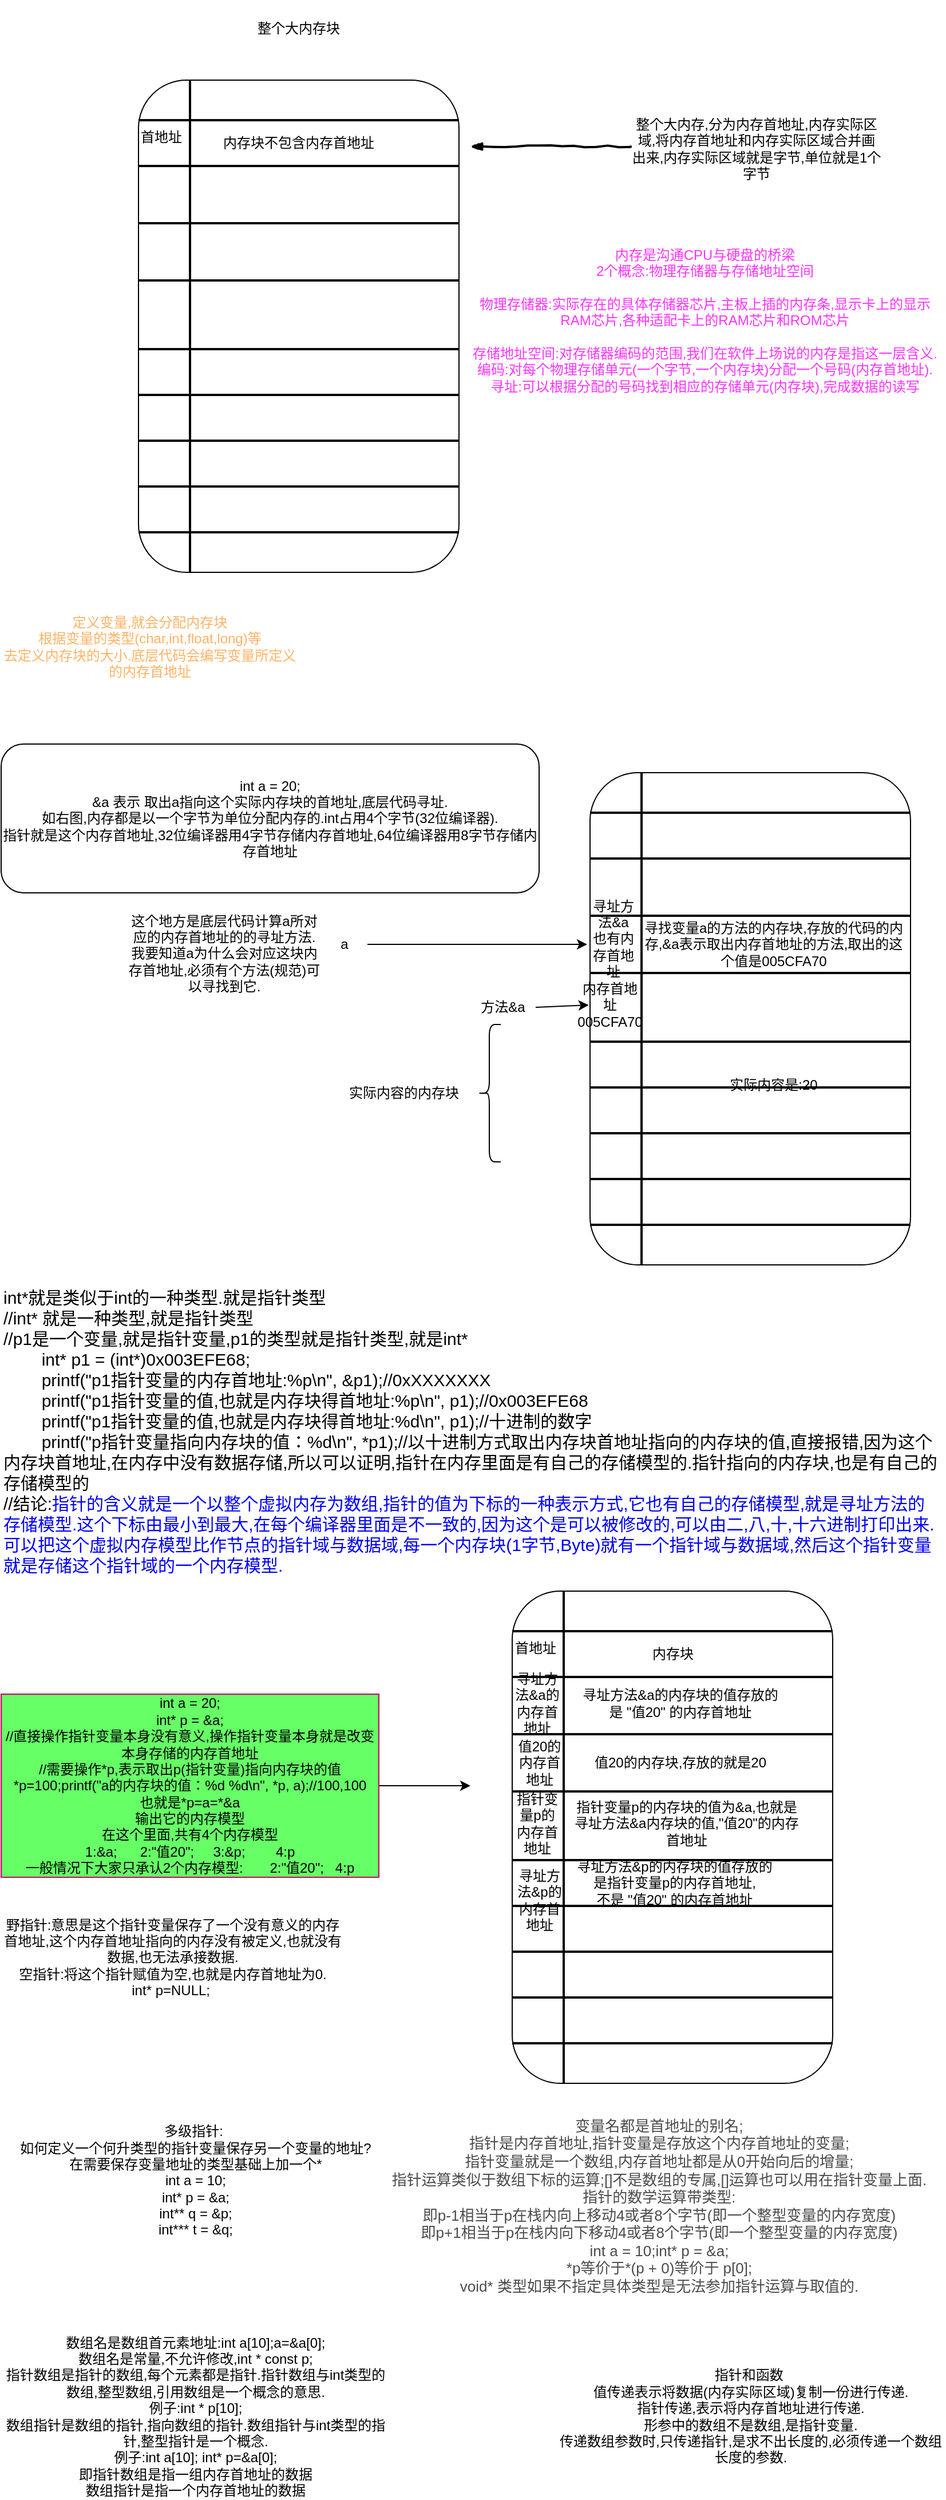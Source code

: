 <mxfile version="12.2.4" pages="1"><diagram id="ffMI1VmVeXEA0OySFclh" name="Page-1"><mxGraphModel dx="1362" dy="806" grid="1" gridSize="10" guides="1" tooltips="1" connect="1" arrows="1" fold="1" page="1" pageScale="1" pageWidth="827" pageHeight="1169" math="0" shadow="0"><root><mxCell id="0"/><mxCell id="1" parent="0"/><mxCell id="VNcAvUdwJWkBgd_x2ByF-1" value="" style="rounded=1;whiteSpace=wrap;html=1;" parent="1" vertex="1"><mxGeometry x="120" y="100" width="280" height="430" as="geometry"/></mxCell><mxCell id="VNcAvUdwJWkBgd_x2ByF-7" value="" style="line;strokeWidth=2;direction=south;html=1;" parent="1" vertex="1"><mxGeometry x="160" y="100" width="10" height="430" as="geometry"/></mxCell><mxCell id="VNcAvUdwJWkBgd_x2ByF-8" value="" style="line;strokeWidth=2;html=1;" parent="1" vertex="1"><mxGeometry x="120" y="130" width="280" height="10" as="geometry"/></mxCell><mxCell id="VNcAvUdwJWkBgd_x2ByF-9" value="" style="line;strokeWidth=2;html=1;" parent="1" vertex="1"><mxGeometry x="120" y="170" width="280" height="10" as="geometry"/></mxCell><mxCell id="VNcAvUdwJWkBgd_x2ByF-10" value="" style="line;strokeWidth=2;html=1;" parent="1" vertex="1"><mxGeometry x="120" y="370" width="280" height="10" as="geometry"/></mxCell><mxCell id="VNcAvUdwJWkBgd_x2ByF-11" value="" style="line;strokeWidth=2;html=1;" parent="1" vertex="1"><mxGeometry x="120" y="410" width="280" height="10" as="geometry"/></mxCell><mxCell id="VNcAvUdwJWkBgd_x2ByF-12" value="" style="line;strokeWidth=2;html=1;" parent="1" vertex="1"><mxGeometry x="120" y="450" width="280" height="10" as="geometry"/></mxCell><mxCell id="VNcAvUdwJWkBgd_x2ByF-13" value="" style="line;strokeWidth=2;html=1;" parent="1" vertex="1"><mxGeometry x="120" y="490" width="280" height="10" as="geometry"/></mxCell><mxCell id="VNcAvUdwJWkBgd_x2ByF-14" value="" style="line;strokeWidth=2;html=1;" parent="1" vertex="1"><mxGeometry x="120" y="220" width="280" height="10" as="geometry"/></mxCell><mxCell id="VNcAvUdwJWkBgd_x2ByF-15" value="" style="line;strokeWidth=2;html=1;" parent="1" vertex="1"><mxGeometry x="120" y="270" width="280" height="10" as="geometry"/></mxCell><mxCell id="VNcAvUdwJWkBgd_x2ByF-16" value="" style="line;strokeWidth=2;html=1;" parent="1" vertex="1"><mxGeometry x="120" y="330" width="280" height="10" as="geometry"/></mxCell><mxCell id="VNcAvUdwJWkBgd_x2ByF-17" value="" style="rounded=0;comic=1;strokeWidth=2;endArrow=blockThin;html=1;fontFamily=Comic Sans MS;fontStyle=1;" parent="1" edge="1"><mxGeometry width="50" height="50" relative="1" as="geometry"><mxPoint x="550" y="158" as="sourcePoint"/><mxPoint x="410" y="158" as="targetPoint"/></mxGeometry></mxCell><mxCell id="VNcAvUdwJWkBgd_x2ByF-19" value="整个大内存块" style="text;html=1;strokeColor=none;fillColor=none;align=center;verticalAlign=middle;whiteSpace=wrap;rounded=0;" parent="1" vertex="1"><mxGeometry x="120" y="30" width="280" height="50" as="geometry"/></mxCell><mxCell id="VNcAvUdwJWkBgd_x2ByF-20" value="整个大内存,分为内存首地址,内存实际区域,将内存首地址和内存实际区域合并画出来,内存实际区域就是字节,单位就是1个字节" style="text;html=1;strokeColor=none;fillColor=none;align=center;verticalAlign=middle;whiteSpace=wrap;rounded=0;" parent="1" vertex="1"><mxGeometry x="550" y="110" width="220" height="100" as="geometry"/></mxCell><mxCell id="VNcAvUdwJWkBgd_x2ByF-21" value="首地址" style="text;html=1;strokeColor=none;fillColor=none;align=center;verticalAlign=middle;whiteSpace=wrap;rounded=0;" parent="1" vertex="1"><mxGeometry x="120" y="140" width="40" height="20" as="geometry"/></mxCell><mxCell id="VNcAvUdwJWkBgd_x2ByF-22" value="内存块不包含内存首地址" style="text;html=1;strokeColor=none;fillColor=none;align=center;verticalAlign=middle;whiteSpace=wrap;rounded=0;" parent="1" vertex="1"><mxGeometry x="180" y="145" width="160" height="20" as="geometry"/></mxCell><mxCell id="VNcAvUdwJWkBgd_x2ByF-23" value="&lt;font color=&quot;#ffb366&quot;&gt;定义变量,就会分配内存块&lt;br&gt;根据变量的类型(char,int,float,long)等&lt;br&gt;去定义内存块的大小.底层代码会编写变量所定义的内存首地址&lt;br&gt;&lt;/font&gt;" style="text;html=1;strokeColor=none;fillColor=none;align=center;verticalAlign=middle;whiteSpace=wrap;rounded=0;" parent="1" vertex="1"><mxGeometry y="560" width="260" height="70" as="geometry"/></mxCell><mxCell id="VNcAvUdwJWkBgd_x2ByF-24" value="int a = 20;&lt;br&gt;&amp;amp;a 表示 取出a指向这个实际内存块的首地址,底层代码寻址.&lt;br&gt;如右图,内存都是以一个字节为单位分配内存的.int占用4个字节(32位编译器).&lt;br&gt;指针就是这个内存首地址,32位编译器用4字节存储内存首地址,64位编译器用8字节存储内存首地址" style="rounded=1;whiteSpace=wrap;html=1;" parent="1" vertex="1"><mxGeometry y="680" width="470" height="130" as="geometry"/></mxCell><mxCell id="VNcAvUdwJWkBgd_x2ByF-25" value="" style="rounded=1;whiteSpace=wrap;html=1;" parent="1" vertex="1"><mxGeometry x="514.5" y="705" width="280" height="430" as="geometry"/></mxCell><mxCell id="VNcAvUdwJWkBgd_x2ByF-26" value="" style="line;strokeWidth=2;direction=south;html=1;" parent="1" vertex="1"><mxGeometry x="554.5" y="705" width="10" height="430" as="geometry"/></mxCell><mxCell id="VNcAvUdwJWkBgd_x2ByF-27" value="" style="line;strokeWidth=2;html=1;" parent="1" vertex="1"><mxGeometry x="514.5" y="735" width="280" height="10" as="geometry"/></mxCell><mxCell id="VNcAvUdwJWkBgd_x2ByF-28" value="" style="line;strokeWidth=2;html=1;" parent="1" vertex="1"><mxGeometry x="514.5" y="775" width="280" height="10" as="geometry"/></mxCell><mxCell id="VNcAvUdwJWkBgd_x2ByF-29" value="" style="line;strokeWidth=2;html=1;" parent="1" vertex="1"><mxGeometry x="514.5" y="975" width="280" height="10" as="geometry"/></mxCell><mxCell id="VNcAvUdwJWkBgd_x2ByF-30" value="" style="line;strokeWidth=2;html=1;" parent="1" vertex="1"><mxGeometry x="514.5" y="1015" width="280" height="10" as="geometry"/></mxCell><mxCell id="VNcAvUdwJWkBgd_x2ByF-31" value="" style="line;strokeWidth=2;html=1;" parent="1" vertex="1"><mxGeometry x="514.5" y="1055" width="280" height="10" as="geometry"/></mxCell><mxCell id="VNcAvUdwJWkBgd_x2ByF-32" value="" style="line;strokeWidth=2;html=1;" parent="1" vertex="1"><mxGeometry x="514.5" y="1095" width="280" height="10" as="geometry"/></mxCell><mxCell id="VNcAvUdwJWkBgd_x2ByF-33" value="" style="line;strokeWidth=2;html=1;" parent="1" vertex="1"><mxGeometry x="514.5" y="825" width="280" height="10" as="geometry"/></mxCell><mxCell id="VNcAvUdwJWkBgd_x2ByF-34" value="" style="line;strokeWidth=2;html=1;" parent="1" vertex="1"><mxGeometry x="514.5" y="875" width="280" height="10" as="geometry"/></mxCell><mxCell id="VNcAvUdwJWkBgd_x2ByF-35" value="" style="line;strokeWidth=2;html=1;" parent="1" vertex="1"><mxGeometry x="514.5" y="935" width="280" height="10" as="geometry"/></mxCell><mxCell id="VNcAvUdwJWkBgd_x2ByF-38" value="方法&amp;amp;a" style="text;html=1;strokeColor=none;fillColor=none;align=center;verticalAlign=middle;whiteSpace=wrap;rounded=0;" parent="1" vertex="1"><mxGeometry x="410" y="900" width="57" height="20" as="geometry"/></mxCell><mxCell id="VNcAvUdwJWkBgd_x2ByF-39" value="" style="endArrow=classic;html=1;exitX=1;exitY=0.5;exitDx=0;exitDy=0;entryX=-0.004;entryY=0.472;entryDx=0;entryDy=0;entryPerimeter=0;" parent="1" source="VNcAvUdwJWkBgd_x2ByF-38" target="VNcAvUdwJWkBgd_x2ByF-25" edge="1"><mxGeometry width="50" height="50" relative="1" as="geometry"><mxPoint x="464.5" y="950" as="sourcePoint"/><mxPoint x="514.5" y="900" as="targetPoint"/></mxGeometry></mxCell><mxCell id="VNcAvUdwJWkBgd_x2ByF-41" value="寻找变量a的方法的内存块,存放的代码的内存,&amp;amp;a表示取出内存首地址的方法,取出的这个值是005CFA70" style="text;html=1;strokeColor=none;fillColor=none;align=center;verticalAlign=middle;whiteSpace=wrap;rounded=0;" parent="1" vertex="1"><mxGeometry x="560" y="830" width="230" height="50" as="geometry"/></mxCell><mxCell id="VNcAvUdwJWkBgd_x2ByF-43" value="实际内容的内存块" style="text;html=1;strokeColor=none;fillColor=none;align=center;verticalAlign=middle;whiteSpace=wrap;rounded=0;" parent="1" vertex="1"><mxGeometry x="291.5" y="975" width="120" height="20" as="geometry"/></mxCell><mxCell id="VNcAvUdwJWkBgd_x2ByF-46" value="" style="shape=curlyBracket;whiteSpace=wrap;html=1;rounded=1;" parent="1" vertex="1"><mxGeometry x="416.5" y="925" width="20" height="120" as="geometry"/></mxCell><mxCell id="VNcAvUdwJWkBgd_x2ByF-47" value="内存首地址005CFA70" style="text;html=1;strokeColor=none;fillColor=none;align=center;verticalAlign=middle;whiteSpace=wrap;rounded=0;" parent="1" vertex="1"><mxGeometry x="511.5" y="880" width="40" height="55" as="geometry"/></mxCell><mxCell id="VNcAvUdwJWkBgd_x2ByF-48" value="a" style="text;html=1;strokeColor=none;fillColor=none;align=center;verticalAlign=middle;whiteSpace=wrap;rounded=0;" parent="1" vertex="1"><mxGeometry x="280" y="845" width="40" height="20" as="geometry"/></mxCell><mxCell id="VNcAvUdwJWkBgd_x2ByF-49" value="" style="endArrow=classic;html=1;exitX=1;exitY=0.5;exitDx=0;exitDy=0;" parent="1" source="VNcAvUdwJWkBgd_x2ByF-48" edge="1"><mxGeometry width="50" height="50" relative="1" as="geometry"><mxPoint x="461.5" y="885" as="sourcePoint"/><mxPoint x="512" y="855" as="targetPoint"/></mxGeometry></mxCell><mxCell id="VNcAvUdwJWkBgd_x2ByF-50" value="寻址方法&amp;amp;a也有内存首地址" style="text;html=1;strokeColor=none;fillColor=none;align=center;verticalAlign=middle;whiteSpace=wrap;rounded=0;" parent="1" vertex="1"><mxGeometry x="514.5" y="820" width="40" height="60" as="geometry"/></mxCell><mxCell id="VNcAvUdwJWkBgd_x2ByF-51" value="&lt;br&gt;实际内容是:20" style="text;html=1;strokeColor=none;fillColor=none;align=center;verticalAlign=middle;whiteSpace=wrap;rounded=0;" parent="1" vertex="1"><mxGeometry x="560" y="880" width="230" height="180" as="geometry"/></mxCell><mxCell id="2" value="&lt;span style=&quot;background-color: rgb(255 , 255 , 255)&quot;&gt;&lt;font color=&quot;#ff33ff&quot;&gt;内存是沟通CPU与硬盘的桥梁&lt;br&gt;2个概念:物理存储器与存储地址空间&lt;br&gt;&lt;br&gt;物理存储器:实际存在的具体存储器芯片,主板上插的内存条,显示卡上的显示RAM芯片,各种适配卡上的RAM芯片和ROM芯片&lt;br&gt;&lt;br&gt;存储地址空间:对存储器编码的范围,我们在软件上场说的内存是指这一层含义.&lt;br&gt;编码:对每个物理存储单元(一个字节,一个内存块)分配一个号码(内存首地址).&lt;br&gt;寻址:可以根据分配的号码找到相应的存储单元(内存块),完成数据的读写&lt;br&gt;&lt;/font&gt;&lt;/span&gt;" style="text;html=1;strokeColor=none;fillColor=none;align=center;verticalAlign=middle;whiteSpace=wrap;rounded=0;" parent="1" vertex="1"><mxGeometry x="410" y="200" width="410" height="220" as="geometry"/></mxCell><mxCell id="3" value="这个地方是底层代码计算a所对应的内存首地址的的寻址方法.&lt;br&gt;我要知道a为什么会对应这块内存首地址,必须有个方法(规范)可以寻找到它." style="text;html=1;strokeColor=none;fillColor=none;align=center;verticalAlign=middle;whiteSpace=wrap;rounded=0;" parent="1" vertex="1"><mxGeometry x="110" y="815" width="170" height="95" as="geometry"/></mxCell><mxCell id="4" value="&lt;span style=&quot;color: rgb(75 , 75 , 75) ; font-family: &amp;#34;verdana&amp;#34; , &amp;#34;geneva&amp;#34; , &amp;#34;arial&amp;#34; , &amp;#34;helvetica&amp;#34; , sans-serif ; font-size: 13px ; background-color: rgb(255 , 255 , 255)&quot;&gt;变量名都是首地址的别名;&lt;br&gt;&lt;/span&gt;&lt;span style=&quot;color: rgb(75 , 75 , 75) ; font-family: &amp;#34;verdana&amp;#34; , &amp;#34;geneva&amp;#34; , &amp;#34;arial&amp;#34; , &amp;#34;helvetica&amp;#34; , sans-serif ; font-size: 13px ; background-color: rgb(255 , 255 , 255)&quot;&gt;指针是内存首地址,指针变量是存放这个内存首地址的变量;&lt;/span&gt;&lt;span style=&quot;color: rgb(75 , 75 , 75) ; font-family: &amp;#34;verdana&amp;#34; , &amp;#34;geneva&amp;#34; , &amp;#34;arial&amp;#34; , &amp;#34;helvetica&amp;#34; , sans-serif ; font-size: 13px ; background-color: rgb(255 , 255 , 255)&quot;&gt;&lt;br&gt;指针变量就是一个数组,内存首地址都是从0开始向后的增量;&lt;br&gt;&lt;/span&gt;&lt;span style=&quot;color: rgb(75 , 75 , 75) ; font-family: &amp;#34;verdana&amp;#34; , &amp;#34;geneva&amp;#34; , &amp;#34;arial&amp;#34; , &amp;#34;helvetica&amp;#34; , sans-serif ; font-size: 13px ; background-color: rgb(255 , 255 , 255)&quot;&gt;指针运算类似于数组下标的运算;[]不是数组的专属,[]运算也可以用在指针变量上面.&lt;/span&gt;&lt;span style=&quot;color: rgb(75 , 75 , 75) ; font-family: &amp;#34;verdana&amp;#34; , &amp;#34;geneva&amp;#34; , &amp;#34;arial&amp;#34; , &amp;#34;helvetica&amp;#34; , sans-serif ; font-size: 13px ; background-color: rgb(255 , 255 , 255)&quot;&gt;&lt;br&gt;指针的数学运算带类型:&lt;br&gt;即p-1相当于p在栈内向上移动4或者8个字节(即一个整型变量的内存宽度)&lt;br&gt;即p+1相当于p在栈内向下移动4&lt;/span&gt;&lt;span style=&quot;color: rgb(75 , 75 , 75) ; font-family: &amp;#34;verdana&amp;#34; , &amp;#34;geneva&amp;#34; , &amp;#34;arial&amp;#34; , &amp;#34;helvetica&amp;#34; , sans-serif ; font-size: 13px ; background-color: rgb(255 , 255 , 255)&quot;&gt;或者8&lt;/span&gt;&lt;span style=&quot;color: rgb(75 , 75 , 75) ; font-family: &amp;#34;verdana&amp;#34; , &amp;#34;geneva&amp;#34; , &amp;#34;arial&amp;#34; , &amp;#34;helvetica&amp;#34; , sans-serif ; font-size: 13px ; background-color: rgb(255 , 255 , 255)&quot;&gt;个字节(即一个整型变量的内存宽度)&lt;/span&gt;&lt;span style=&quot;color: rgb(75 , 75 , 75) ; font-family: &amp;#34;verdana&amp;#34; , &amp;#34;geneva&amp;#34; , &amp;#34;arial&amp;#34; , &amp;#34;helvetica&amp;#34; , sans-serif ; font-size: 13px ; background-color: rgb(255 , 255 , 255)&quot;&gt;&lt;br&gt;int a = 10;int* p = &amp;amp;a; &lt;br&gt;*p等价于*(p + 0)等价于 p[0];&lt;br&gt;void* 类型如果不指定具体类型是无法参加指针运算与取值的.&lt;br&gt;&lt;br&gt;&lt;/span&gt;" style="text;html=1;strokeColor=none;fillColor=none;align=center;verticalAlign=middle;whiteSpace=wrap;rounded=0;" parent="1" vertex="1"><mxGeometry x="330" y="1880" width="490" height="170" as="geometry"/></mxCell><mxCell id="5" value="int*就是类似于int的一种类型.就是指针类型&lt;br style=&quot;font-size: 15px&quot;&gt;&lt;div style=&quot;font-size: 15px&quot;&gt;//int* 就是一种类型,就是指针类型&lt;/div&gt;&lt;div style=&quot;font-size: 15px&quot;&gt;//p1是一个变量,就是指针变量,p1的类型就是指针类型,就是int*&lt;/div&gt;&lt;div style=&quot;font-size: 15px&quot;&gt;&lt;span style=&quot;white-space: pre ; font-size: 15px&quot;&gt;&#9;&lt;/span&gt;int* p1 = (int*)0x003EFE68;&lt;/div&gt;&lt;div style=&quot;font-size: 15px&quot;&gt;&lt;span style=&quot;white-space: pre ; font-size: 15px&quot;&gt;&#9;&lt;/span&gt;printf(&quot;p1指针变量的内存首地址:%p\n&quot;, &amp;amp;p1);//0xXXXXXXX&lt;/div&gt;&lt;div style=&quot;font-size: 15px&quot;&gt;&lt;span style=&quot;white-space: pre ; font-size: 15px&quot;&gt;&#9;&lt;/span&gt;printf(&quot;p1指针变量的值,也就是内存块得首地址:%p\n&quot;, p1);//0x003EFE68&lt;/div&gt;&lt;div style=&quot;font-size: 15px&quot;&gt;&lt;span style=&quot;white-space: pre ; font-size: 15px&quot;&gt;&#9;&lt;/span&gt;printf(&quot;p1指针变量的值,也就是内存块得首地址:%d\n&quot;, p1);//十进制的数字&lt;/div&gt;&lt;div style=&quot;font-size: 15px&quot;&gt;&lt;span style=&quot;white-space: pre ; font-size: 15px&quot;&gt;&#9;&lt;/span&gt;printf(&quot;p指针变量指向内存块的值：%d\n&quot;, *p1);//以十进制方式取出内存块首地址指向的内存块的值,直接报错,因为这个内存块首地址,在内存中没有数据存储,所以可以证明,指针在内存里面是有自己的存储模型的.指针指向的内存块,也是有自己的存储模型的&lt;br style=&quot;font-size: 15px&quot;&gt;&lt;/div&gt;&lt;div style=&quot;font-size: 15px&quot;&gt;//结论:&lt;font color=&quot;#0000ff&quot; style=&quot;font-size: 15px&quot;&gt;指针的含义就是一个以整个虚拟内存为数组,指针的值为下标的一种表示方式,它也有自己的存储模型,就是寻址方法的存储模型.这个下标由最小到最大,在每个编译器里面是不一致的,因为这个是可以被修改的,可以由二,八,十,十六进制打印出来.可以把这个虚拟内存模型比作节点的指针域与数据域,每一个内存块(1字节,Byte)就有一个指针域与数据域,然后这个指针变量就是存储这个指针域的一个内存模型.&lt;/font&gt;&lt;/div&gt;" style="text;html=1;strokeColor=none;fillColor=none;align=left;verticalAlign=middle;whiteSpace=wrap;rounded=0;fontSize=15;" parent="1" vertex="1"><mxGeometry y="1150" width="820" height="260" as="geometry"/></mxCell><mxCell id="9" value="" style="edgeStyle=orthogonalEdgeStyle;rounded=0;orthogonalLoop=1;jettySize=auto;html=1;" parent="1" source="6" edge="1"><mxGeometry relative="1" as="geometry"><mxPoint x="410" y="1590" as="targetPoint"/></mxGeometry></mxCell><mxCell id="6" value="int a = 20;&lt;br&gt;int* p = &amp;amp;a;&lt;br&gt;//直接操作指针变量本身没有意义,操作指针变量本身就是改变本身存储的内存首地址&lt;br&gt;//需要操作*p,表示取出p(指针变量)指向内存块的值&lt;br&gt;*p=100;printf(&quot;a的内存块的值：%d %d\n&quot;, *p, a);//100,100&lt;br&gt;也就是*p=a=*&amp;amp;a&lt;br&gt;输出它的内存模型&lt;br&gt;在这个里面,共有4个内存模型&lt;br&gt;1:&amp;amp;a;&amp;nbsp; &amp;nbsp; &amp;nbsp; 2:&quot;值20&quot;;&amp;nbsp; &amp;nbsp; &amp;nbsp;3:&amp;amp;p;&amp;nbsp; &amp;nbsp; &amp;nbsp; &amp;nbsp; 4:p&lt;br&gt;一般情况下大家只承认2个内存模型:&amp;nbsp; &amp;nbsp; &amp;nbsp; &amp;nbsp;2:&quot;值20&quot;;&amp;nbsp;&amp;nbsp; 4:p" style="text;html=1;strokeColor=#CC0066;fillColor=#66FF66;align=center;verticalAlign=middle;whiteSpace=wrap;rounded=0;" parent="1" vertex="1"><mxGeometry y="1510" width="330" height="160" as="geometry"/></mxCell><mxCell id="10" value="" style="rounded=1;whiteSpace=wrap;html=1;" parent="1" vertex="1"><mxGeometry x="446.5" y="1420" width="280" height="430" as="geometry"/></mxCell><mxCell id="11" value="" style="line;strokeWidth=2;direction=south;html=1;" parent="1" vertex="1"><mxGeometry x="486.5" y="1420" width="10" height="430" as="geometry"/></mxCell><mxCell id="12" value="" style="line;strokeWidth=2;html=1;" parent="1" vertex="1"><mxGeometry x="446.5" y="1450" width="280" height="10" as="geometry"/></mxCell><mxCell id="13" value="" style="line;strokeWidth=2;html=1;" parent="1" vertex="1"><mxGeometry x="446.5" y="1490" width="280" height="10" as="geometry"/></mxCell><mxCell id="14" value="" style="line;strokeWidth=2;html=1;" parent="1" vertex="1"><mxGeometry x="446.5" y="1690" width="280" height="10" as="geometry"/></mxCell><mxCell id="15" value="" style="line;strokeWidth=2;html=1;" parent="1" vertex="1"><mxGeometry x="446.5" y="1730" width="280" height="10" as="geometry"/></mxCell><mxCell id="16" value="" style="line;strokeWidth=2;html=1;" parent="1" vertex="1"><mxGeometry x="446.5" y="1770" width="280" height="10" as="geometry"/></mxCell><mxCell id="17" value="" style="line;strokeWidth=2;html=1;" parent="1" vertex="1"><mxGeometry x="446.5" y="1810" width="280" height="10" as="geometry"/></mxCell><mxCell id="18" value="" style="line;strokeWidth=2;html=1;" parent="1" vertex="1"><mxGeometry x="446.5" y="1540" width="280" height="10" as="geometry"/></mxCell><mxCell id="19" value="" style="line;strokeWidth=2;html=1;" parent="1" vertex="1"><mxGeometry x="446.5" y="1590" width="280" height="10" as="geometry"/></mxCell><mxCell id="20" value="" style="line;strokeWidth=2;html=1;" parent="1" vertex="1"><mxGeometry x="446.5" y="1650" width="280" height="10" as="geometry"/></mxCell><mxCell id="21" value="首地址" style="text;html=1;strokeColor=none;fillColor=none;align=center;verticalAlign=middle;whiteSpace=wrap;rounded=0;" parent="1" vertex="1"><mxGeometry x="446.5" y="1460" width="40" height="20" as="geometry"/></mxCell><mxCell id="22" value="内存块" style="text;html=1;strokeColor=none;fillColor=none;align=center;verticalAlign=middle;whiteSpace=wrap;rounded=0;" parent="1" vertex="1"><mxGeometry x="506.5" y="1465" width="160" height="20" as="geometry"/></mxCell><mxCell id="23" value="寻址方法&amp;amp;a的内存首地址" style="text;html=1;strokeColor=none;fillColor=none;align=center;verticalAlign=middle;whiteSpace=wrap;rounded=0;" parent="1" vertex="1"><mxGeometry x="447" y="1495" width="43" height="45" as="geometry"/></mxCell><mxCell id="25" value="寻址方法&amp;amp;a的内存块的值存放的是 &quot;值20&quot; 的内存首地址" style="text;html=1;strokeColor=none;fillColor=none;align=center;verticalAlign=middle;whiteSpace=wrap;rounded=0;" parent="1" vertex="1"><mxGeometry x="507" y="1495" width="173" height="45" as="geometry"/></mxCell><mxCell id="26" value="指针变量p的内存首地址" style="text;html=1;strokeColor=none;fillColor=none;align=center;verticalAlign=middle;whiteSpace=wrap;rounded=0;" parent="1" vertex="1"><mxGeometry x="446.5" y="1600" width="43" height="45" as="geometry"/></mxCell><mxCell id="27" value="指针变量p的内存块的值为&amp;amp;a,也就是寻址方法&amp;amp;a内存块的值,&quot;值20&quot;的内存首地址" style="text;html=1;strokeColor=none;fillColor=none;align=center;verticalAlign=middle;whiteSpace=wrap;rounded=0;" parent="1" vertex="1"><mxGeometry x="497" y="1600" width="204" height="45" as="geometry"/></mxCell><mxCell id="28" value="值20的内存首地址" style="text;html=1;strokeColor=none;fillColor=none;align=center;verticalAlign=middle;whiteSpace=wrap;rounded=0;" parent="1" vertex="1"><mxGeometry x="448.5" y="1550" width="43" height="40" as="geometry"/></mxCell><mxCell id="29" value="值20的内存块,存放的就是20" style="text;html=1;strokeColor=none;fillColor=none;align=center;verticalAlign=middle;whiteSpace=wrap;rounded=0;" parent="1" vertex="1"><mxGeometry x="506.5" y="1547.5" width="173" height="45" as="geometry"/></mxCell><mxCell id="30" value="野指针:意思是这个指针变量保存了一个没有意义的内存首地址,这个内存首地址指向的内存没有被定义,也就没有数据,也无法承接数据.&lt;br&gt;空指针:将这个指针赋值为空,也就是内存首地址为0.&lt;br&gt;int* p=NULL;&amp;nbsp;" style="text;html=1;strokeColor=none;fillColor=none;align=center;verticalAlign=middle;whiteSpace=wrap;rounded=0;" parent="1" vertex="1"><mxGeometry y="1690" width="300" height="100" as="geometry"/></mxCell><mxCell id="31" value="多级指针:&amp;nbsp;&lt;br&gt;如何定义一个何升类型的指针变量保存另一个变量的地址?&lt;br&gt;在需要保存变量地址的类型基础上加一个*&lt;br&gt;int a = 10;&lt;br&gt;int* p = &amp;amp;a;&lt;br&gt;int** q = &amp;amp;p;&lt;br&gt;int*** t = &amp;amp;q;" style="text;html=1;strokeColor=none;fillColor=none;align=center;verticalAlign=middle;whiteSpace=wrap;rounded=0;" parent="1" vertex="1"><mxGeometry y="1880" width="340" height="110" as="geometry"/></mxCell><mxCell id="32" value="数组名是数组首元素地址:int a[10];a=&amp;amp;a[0];&lt;br&gt;数组名是常量,不允许修改,int * const p;&lt;br&gt;指针数组是指针的数组,每个元素都是指针.指针数组与int类型的数组,整型数组,引用数组是一个概念的意思.&lt;br&gt;例子:int * p[10];&lt;br&gt;数组指针是数组的指针,指向数组的指针.数组指针与int类型的指针,整型指针是一个概念.&lt;br&gt;例子:int a[10]; int* p=&amp;amp;a[0];&lt;br&gt;即指针数组是指一组内存首地址的数据&lt;br&gt;数组指针是指一个内存首地址的数据" style="text;html=1;strokeColor=none;fillColor=none;align=center;verticalAlign=middle;whiteSpace=wrap;rounded=0;" parent="1" vertex="1"><mxGeometry y="2070" width="340" height="142" as="geometry"/></mxCell><mxCell id="34" value="指针和函数&amp;nbsp;&lt;br&gt;值传递表示将数据(内存实际区域)复制一份进行传递.&lt;br&gt;指针传递,表示将内存首地址进行传递.&lt;br&gt;形参中的数组不是数组,是指针变量.&lt;br&gt;传递数组参数时,只传递指针,是求不出长度的,必须传递一个数组长度的参数." style="text;html=1;strokeColor=none;fillColor=none;align=center;verticalAlign=middle;whiteSpace=wrap;rounded=0;" parent="1" vertex="1"><mxGeometry x="484.5" y="2086" width="340" height="110" as="geometry"/></mxCell><mxCell id="35" value="寻址方法&amp;amp;p的内存首地址" style="text;html=1;strokeColor=none;fillColor=none;align=center;verticalAlign=middle;whiteSpace=wrap;rounded=0;" parent="1" vertex="1"><mxGeometry x="448.5" y="1667.5" width="43" height="45" as="geometry"/></mxCell><mxCell id="36" value="寻址方法&amp;amp;p的内存块的值存放的是指针变量p的内存首地址,&lt;br&gt;不是 &quot;值20&quot; 的内存首地址" style="text;html=1;strokeColor=none;fillColor=none;align=center;verticalAlign=middle;whiteSpace=wrap;rounded=0;" parent="1" vertex="1"><mxGeometry x="502" y="1650" width="173" height="50" as="geometry"/></mxCell></root></mxGraphModel></diagram></mxfile>